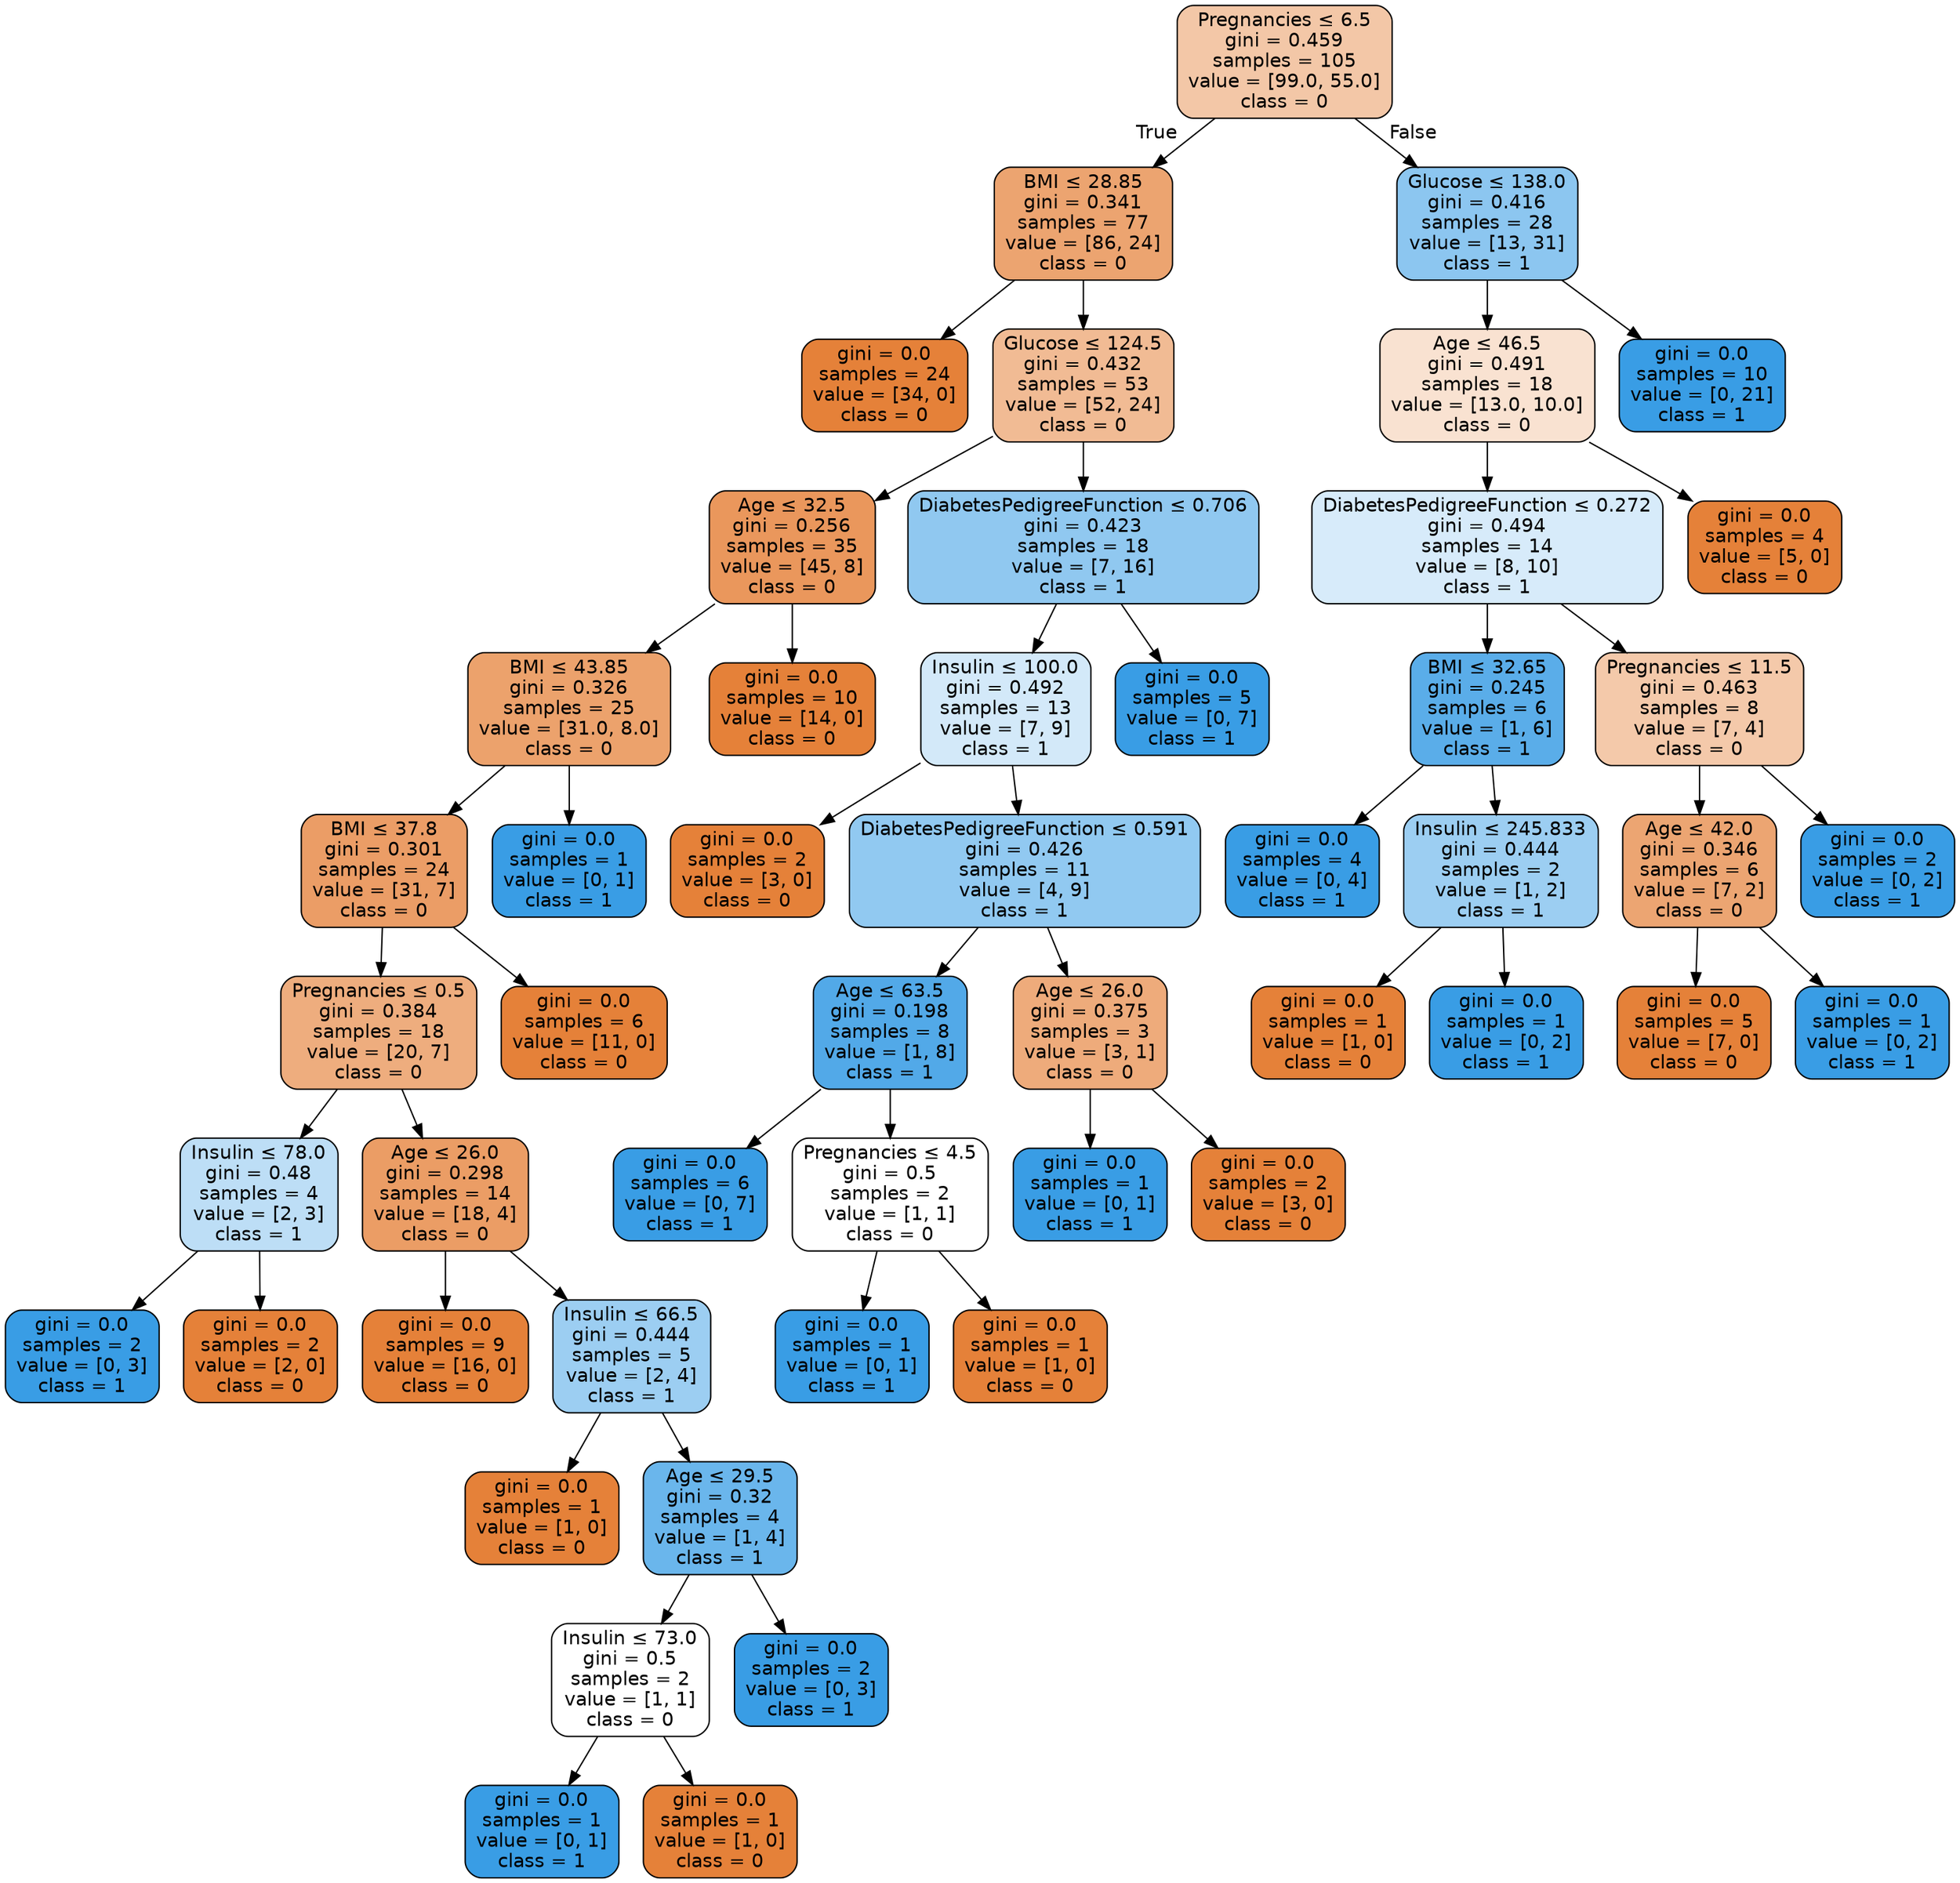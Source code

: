 digraph Tree {
node [shape=box, style="filled, rounded", color="black", fontname="helvetica"] ;
edge [fontname="helvetica"] ;
0 [label=<Pregnancies &le; 6.5<br/>gini = 0.459<br/>samples = 105<br/>value = [99.0, 55.0]<br/>class = 0>, fillcolor="#f3c7a7"] ;
1 [label=<BMI &le; 28.85<br/>gini = 0.341<br/>samples = 77<br/>value = [86, 24]<br/>class = 0>, fillcolor="#eca470"] ;
0 -> 1 [labeldistance=2.5, labelangle=45, headlabel="True"] ;
2 [label=<gini = 0.0<br/>samples = 24<br/>value = [34, 0]<br/>class = 0>, fillcolor="#e58139"] ;
1 -> 2 ;
3 [label=<Glucose &le; 124.5<br/>gini = 0.432<br/>samples = 53<br/>value = [52, 24]<br/>class = 0>, fillcolor="#f1bb94"] ;
1 -> 3 ;
4 [label=<Age &le; 32.5<br/>gini = 0.256<br/>samples = 35<br/>value = [45, 8]<br/>class = 0>, fillcolor="#ea975c"] ;
3 -> 4 ;
5 [label=<BMI &le; 43.85<br/>gini = 0.326<br/>samples = 25<br/>value = [31.0, 8.0]<br/>class = 0>, fillcolor="#eca26c"] ;
4 -> 5 ;
6 [label=<BMI &le; 37.8<br/>gini = 0.301<br/>samples = 24<br/>value = [31, 7]<br/>class = 0>, fillcolor="#eb9d66"] ;
5 -> 6 ;
7 [label=<Pregnancies &le; 0.5<br/>gini = 0.384<br/>samples = 18<br/>value = [20, 7]<br/>class = 0>, fillcolor="#eead7e"] ;
6 -> 7 ;
8 [label=<Insulin &le; 78.0<br/>gini = 0.48<br/>samples = 4<br/>value = [2, 3]<br/>class = 1>, fillcolor="#bddef6"] ;
7 -> 8 ;
9 [label=<gini = 0.0<br/>samples = 2<br/>value = [0, 3]<br/>class = 1>, fillcolor="#399de5"] ;
8 -> 9 ;
10 [label=<gini = 0.0<br/>samples = 2<br/>value = [2, 0]<br/>class = 0>, fillcolor="#e58139"] ;
8 -> 10 ;
11 [label=<Age &le; 26.0<br/>gini = 0.298<br/>samples = 14<br/>value = [18, 4]<br/>class = 0>, fillcolor="#eb9d65"] ;
7 -> 11 ;
12 [label=<gini = 0.0<br/>samples = 9<br/>value = [16, 0]<br/>class = 0>, fillcolor="#e58139"] ;
11 -> 12 ;
13 [label=<Insulin &le; 66.5<br/>gini = 0.444<br/>samples = 5<br/>value = [2, 4]<br/>class = 1>, fillcolor="#9ccef2"] ;
11 -> 13 ;
14 [label=<gini = 0.0<br/>samples = 1<br/>value = [1, 0]<br/>class = 0>, fillcolor="#e58139"] ;
13 -> 14 ;
15 [label=<Age &le; 29.5<br/>gini = 0.32<br/>samples = 4<br/>value = [1, 4]<br/>class = 1>, fillcolor="#6ab6ec"] ;
13 -> 15 ;
16 [label=<Insulin &le; 73.0<br/>gini = 0.5<br/>samples = 2<br/>value = [1, 1]<br/>class = 0>, fillcolor="#ffffff"] ;
15 -> 16 ;
17 [label=<gini = 0.0<br/>samples = 1<br/>value = [0, 1]<br/>class = 1>, fillcolor="#399de5"] ;
16 -> 17 ;
18 [label=<gini = 0.0<br/>samples = 1<br/>value = [1, 0]<br/>class = 0>, fillcolor="#e58139"] ;
16 -> 18 ;
19 [label=<gini = 0.0<br/>samples = 2<br/>value = [0, 3]<br/>class = 1>, fillcolor="#399de5"] ;
15 -> 19 ;
20 [label=<gini = 0.0<br/>samples = 6<br/>value = [11, 0]<br/>class = 0>, fillcolor="#e58139"] ;
6 -> 20 ;
21 [label=<gini = 0.0<br/>samples = 1<br/>value = [0, 1]<br/>class = 1>, fillcolor="#399de5"] ;
5 -> 21 ;
22 [label=<gini = 0.0<br/>samples = 10<br/>value = [14, 0]<br/>class = 0>, fillcolor="#e58139"] ;
4 -> 22 ;
23 [label=<DiabetesPedigreeFunction &le; 0.706<br/>gini = 0.423<br/>samples = 18<br/>value = [7, 16]<br/>class = 1>, fillcolor="#90c8f0"] ;
3 -> 23 ;
24 [label=<Insulin &le; 100.0<br/>gini = 0.492<br/>samples = 13<br/>value = [7, 9]<br/>class = 1>, fillcolor="#d3e9f9"] ;
23 -> 24 ;
25 [label=<gini = 0.0<br/>samples = 2<br/>value = [3, 0]<br/>class = 0>, fillcolor="#e58139"] ;
24 -> 25 ;
26 [label=<DiabetesPedigreeFunction &le; 0.591<br/>gini = 0.426<br/>samples = 11<br/>value = [4, 9]<br/>class = 1>, fillcolor="#91c9f1"] ;
24 -> 26 ;
27 [label=<Age &le; 63.5<br/>gini = 0.198<br/>samples = 8<br/>value = [1, 8]<br/>class = 1>, fillcolor="#52a9e8"] ;
26 -> 27 ;
28 [label=<gini = 0.0<br/>samples = 6<br/>value = [0, 7]<br/>class = 1>, fillcolor="#399de5"] ;
27 -> 28 ;
29 [label=<Pregnancies &le; 4.5<br/>gini = 0.5<br/>samples = 2<br/>value = [1, 1]<br/>class = 0>, fillcolor="#ffffff"] ;
27 -> 29 ;
30 [label=<gini = 0.0<br/>samples = 1<br/>value = [0, 1]<br/>class = 1>, fillcolor="#399de5"] ;
29 -> 30 ;
31 [label=<gini = 0.0<br/>samples = 1<br/>value = [1, 0]<br/>class = 0>, fillcolor="#e58139"] ;
29 -> 31 ;
32 [label=<Age &le; 26.0<br/>gini = 0.375<br/>samples = 3<br/>value = [3, 1]<br/>class = 0>, fillcolor="#eeab7b"] ;
26 -> 32 ;
33 [label=<gini = 0.0<br/>samples = 1<br/>value = [0, 1]<br/>class = 1>, fillcolor="#399de5"] ;
32 -> 33 ;
34 [label=<gini = 0.0<br/>samples = 2<br/>value = [3, 0]<br/>class = 0>, fillcolor="#e58139"] ;
32 -> 34 ;
35 [label=<gini = 0.0<br/>samples = 5<br/>value = [0, 7]<br/>class = 1>, fillcolor="#399de5"] ;
23 -> 35 ;
36 [label=<Glucose &le; 138.0<br/>gini = 0.416<br/>samples = 28<br/>value = [13, 31]<br/>class = 1>, fillcolor="#8cc6f0"] ;
0 -> 36 [labeldistance=2.5, labelangle=-45, headlabel="False"] ;
37 [label=<Age &le; 46.5<br/>gini = 0.491<br/>samples = 18<br/>value = [13.0, 10.0]<br/>class = 0>, fillcolor="#f9e2d1"] ;
36 -> 37 ;
38 [label=<DiabetesPedigreeFunction &le; 0.272<br/>gini = 0.494<br/>samples = 14<br/>value = [8, 10]<br/>class = 1>, fillcolor="#d7ebfa"] ;
37 -> 38 ;
39 [label=<BMI &le; 32.65<br/>gini = 0.245<br/>samples = 6<br/>value = [1, 6]<br/>class = 1>, fillcolor="#5aade9"] ;
38 -> 39 ;
40 [label=<gini = 0.0<br/>samples = 4<br/>value = [0, 4]<br/>class = 1>, fillcolor="#399de5"] ;
39 -> 40 ;
41 [label=<Insulin &le; 245.833<br/>gini = 0.444<br/>samples = 2<br/>value = [1, 2]<br/>class = 1>, fillcolor="#9ccef2"] ;
39 -> 41 ;
42 [label=<gini = 0.0<br/>samples = 1<br/>value = [1, 0]<br/>class = 0>, fillcolor="#e58139"] ;
41 -> 42 ;
43 [label=<gini = 0.0<br/>samples = 1<br/>value = [0, 2]<br/>class = 1>, fillcolor="#399de5"] ;
41 -> 43 ;
44 [label=<Pregnancies &le; 11.5<br/>gini = 0.463<br/>samples = 8<br/>value = [7, 4]<br/>class = 0>, fillcolor="#f4c9aa"] ;
38 -> 44 ;
45 [label=<Age &le; 42.0<br/>gini = 0.346<br/>samples = 6<br/>value = [7, 2]<br/>class = 0>, fillcolor="#eca572"] ;
44 -> 45 ;
46 [label=<gini = 0.0<br/>samples = 5<br/>value = [7, 0]<br/>class = 0>, fillcolor="#e58139"] ;
45 -> 46 ;
47 [label=<gini = 0.0<br/>samples = 1<br/>value = [0, 2]<br/>class = 1>, fillcolor="#399de5"] ;
45 -> 47 ;
48 [label=<gini = 0.0<br/>samples = 2<br/>value = [0, 2]<br/>class = 1>, fillcolor="#399de5"] ;
44 -> 48 ;
49 [label=<gini = 0.0<br/>samples = 4<br/>value = [5, 0]<br/>class = 0>, fillcolor="#e58139"] ;
37 -> 49 ;
50 [label=<gini = 0.0<br/>samples = 10<br/>value = [0, 21]<br/>class = 1>, fillcolor="#399de5"] ;
36 -> 50 ;
}